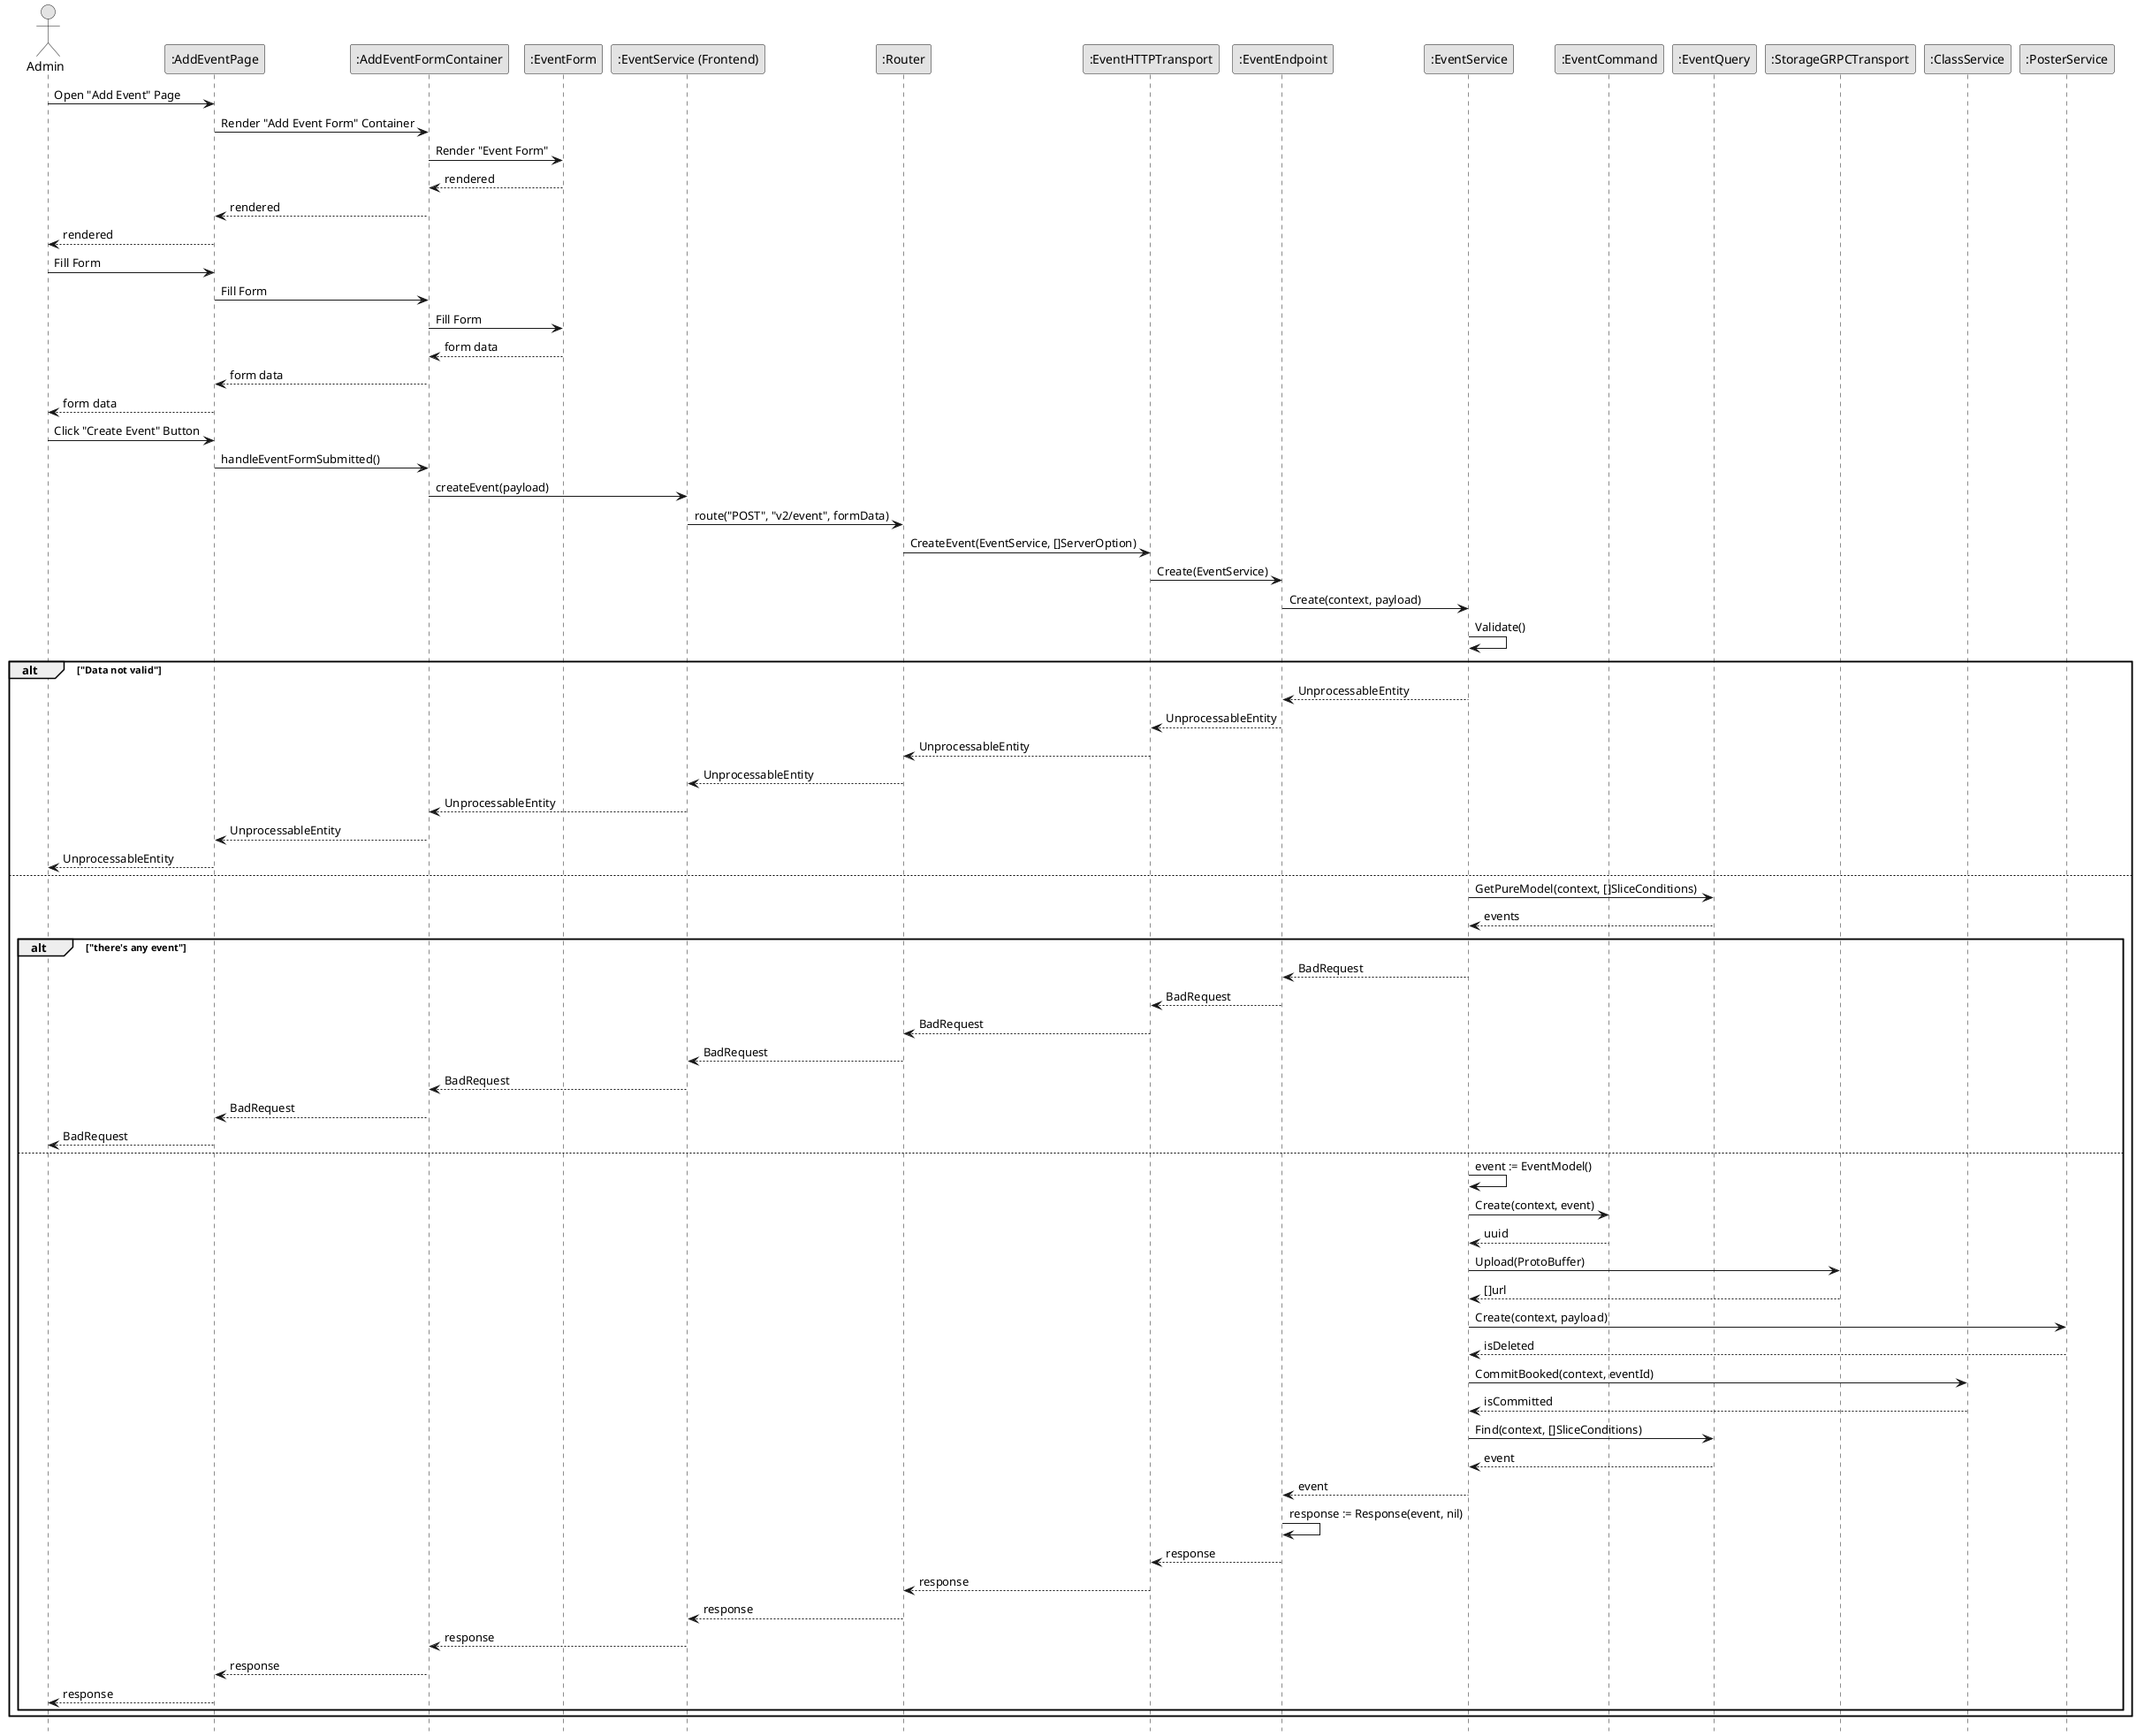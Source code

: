 @startuml CreateEvent

skinparam Monochrome true
skinparam Shadowing false
hide footbox

actor Admin
participant ":AddEventPage" as AddEventPage
participant ":AddEventFormContainer" as AddEventFormContainer
participant ":EventForm" as EventForm
participant ":EventService (Frontend)" as FEEventService
participant ":Router" as Router
participant ":EventHTTPTransport" as EventHTTPTransport
participant ":EventEndpoint" as EventEndpoint
participant ":EventService" as EventService
participant ":EventCommand" as EventCommand
participant ":EventQuery" as EventQuery
participant ":StorageGRPCTransport" as StorageGRPCTransport
participant ":ClassService" as ClassService
participant ":PosterService" as PosterService

Admin->AddEventPage: Open "Add Event" Page
AddEventPage->AddEventFormContainer: Render "Add Event Form" Container
AddEventFormContainer->EventForm: Render "Event Form"
EventForm-->AddEventFormContainer: rendered
AddEventFormContainer-->AddEventPage: rendered
AddEventPage-->Admin: rendered

Admin->AddEventPage: Fill Form
AddEventPage->AddEventFormContainer: Fill Form
AddEventFormContainer->EventForm: Fill Form
EventForm-->AddEventFormContainer: form data
AddEventFormContainer-->AddEventPage: form data
AddEventPage-->Admin: form data

Admin->AddEventPage: Click "Create Event" Button
AddEventPage->AddEventFormContainer: handleEventFormSubmitted()
AddEventFormContainer->FEEventService: createEvent(payload)
FEEventService->Router: route("POST", "v2/event", formData)
Router->EventHTTPTransport: CreateEvent(EventService, []ServerOption)
EventHTTPTransport->EventEndpoint: Create(EventService)
EventEndpoint->EventService: Create(context, payload)
EventService->EventService: Validate()

alt "Data not valid"
    EventService-->EventEndpoint: UnprocessableEntity
    EventEndpoint-->EventHTTPTransport: UnprocessableEntity
    EventHTTPTransport-->Router: UnprocessableEntity
    Router-->FEEventService: UnprocessableEntity
    FEEventService-->AddEventFormContainer: UnprocessableEntity
    AddEventFormContainer-->AddEventPage: UnprocessableEntity
    AddEventPage-->Admin: UnprocessableEntity
else
    EventService->EventQuery: GetPureModel(context, []SliceConditions)
    EventQuery-->EventService: events

    alt "there's any event"
        EventService-->EventEndpoint: BadRequest
        EventEndpoint-->EventHTTPTransport: BadRequest
        EventHTTPTransport-->Router: BadRequest
        Router-->FEEventService: BadRequest
        FEEventService-->AddEventFormContainer: BadRequest
        AddEventFormContainer-->AddEventPage: BadRequest
        AddEventPage-->Admin: BadRequest
    else
        EventService->EventService: event := EventModel()
        EventService->EventCommand: Create(context, event)
        EventCommand-->EventService: uuid

        EventService->StorageGRPCTransport: Upload(ProtoBuffer)
        StorageGRPCTransport-->EventService: []url

        EventService->PosterService: Create(context, payload)
        PosterService-->EventService: isDeleted

        EventService->ClassService: CommitBooked(context, eventId)
        ClassService-->EventService: isCommitted

        EventService->EventQuery: Find(context, []SliceConditions)
        EventQuery-->EventService: event
        EventService-->EventEndpoint: event
        EventEndpoint->EventEndpoint: response := Response(event, nil)
        EventEndpoint-->EventHTTPTransport: response
        EventHTTPTransport-->Router: response
        Router-->FEEventService: response
        FEEventService-->AddEventFormContainer: response
        AddEventFormContainer-->AddEventPage: response
        AddEventPage-->Admin: response
    end
end

@enduml